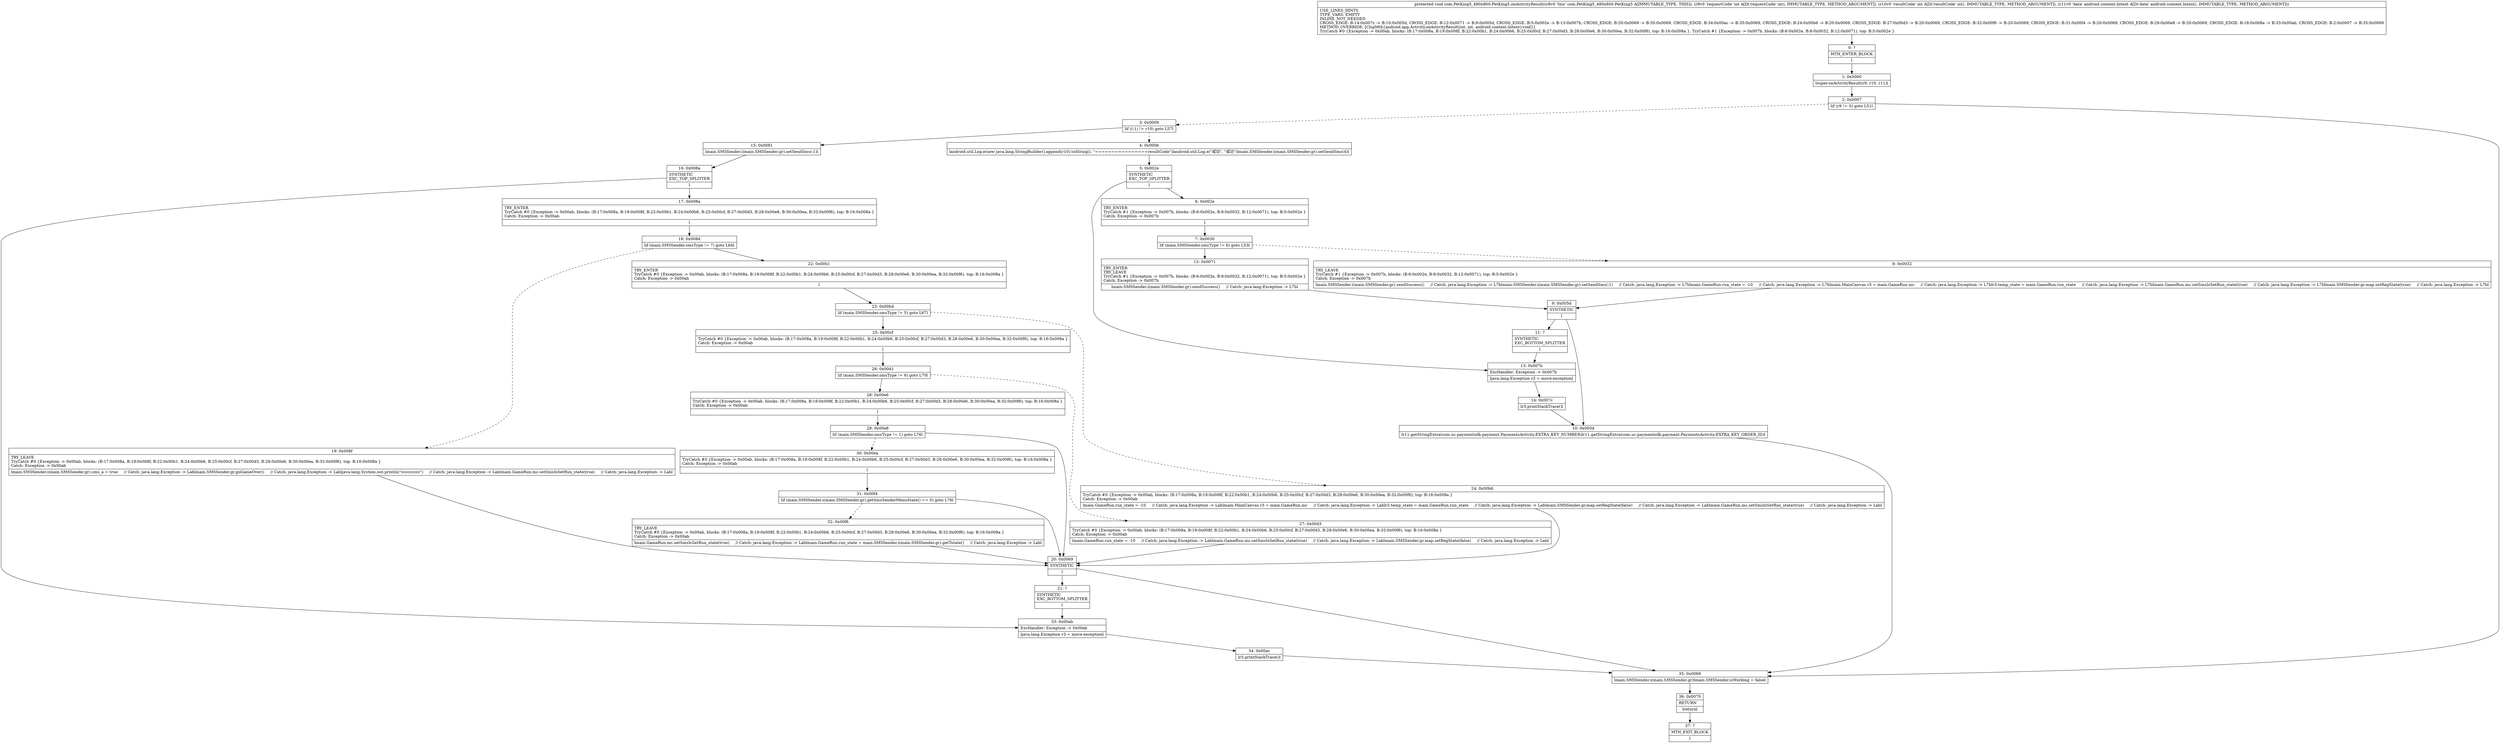 digraph "CFG forcom.PetKing5_480x800.PetKing5.onActivityResult(IILandroid\/content\/Intent;)V" {
Node_0 [shape=record,label="{0\:\ ?|MTH_ENTER_BLOCK\l|l}"];
Node_1 [shape=record,label="{1\:\ 0x0000|lsuper.onActivityResult(r9, r10, r11)l}"];
Node_2 [shape=record,label="{2\:\ 0x0007|lif (r9 != 0) goto L51l}"];
Node_3 [shape=record,label="{3\:\ 0x0009|lif ((\-1) != r10) goto L57l}"];
Node_4 [shape=record,label="{4\:\ 0x000b|landroid.util.Log.e(new java.lang.StringBuilder().append(r10).toString(), \"================resultCode\")landroid.util.Log.e(\"成功\", \"成功\")lmain.SMSSender.i(main.SMSSender.gr).setSendSms(4)l}"];
Node_5 [shape=record,label="{5\:\ 0x002e|SYNTHETIC\lEXC_TOP_SPLITTER\l|l}"];
Node_6 [shape=record,label="{6\:\ 0x002e|TRY_ENTER\lTryCatch #1 \{Exception \-\> 0x007b, blocks: (B:6:0x002e, B:8:0x0032, B:12:0x0071), top: B:5:0x002e \}\lCatch: Exception \-\> 0x007b\l|l}"];
Node_7 [shape=record,label="{7\:\ 0x0030|lif (main.SMSSender.smsType != 6) goto L53l}"];
Node_8 [shape=record,label="{8\:\ 0x0032|TRY_LEAVE\lTryCatch #1 \{Exception \-\> 0x007b, blocks: (B:6:0x002e, B:8:0x0032, B:12:0x0071), top: B:5:0x002e \}\lCatch: Exception \-\> 0x007b\l|lmain.SMSSender.i(main.SMSSender.gr).sendSuccess()     \/\/ Catch: java.lang.Exception \-\> L7blmain.SMSSender.i(main.SMSSender.gr).setSendSms(\-1)     \/\/ Catch: java.lang.Exception \-\> L7blmain.GameRun.run_state = \-10     \/\/ Catch: java.lang.Exception \-\> L7blmain.MainCanvas r3 = main.GameRun.mc     \/\/ Catch: java.lang.Exception \-\> L7blr3.temp_state = main.GameRun.run_state     \/\/ Catch: java.lang.Exception \-\> L7blmain.GameRun.mc.setSmsIsSetRun_state(true)     \/\/ Catch: java.lang.Exception \-\> L7blmain.SMSSender.gr.map.setRegState(true)     \/\/ Catch: java.lang.Exception \-\> L7bl}"];
Node_9 [shape=record,label="{9\:\ 0x005d|SYNTHETIC\l|l}"];
Node_10 [shape=record,label="{10\:\ 0x005d|lr11.getStringExtra(com.uc.paymentsdk.payment.PaymentsActivity.EXTRA_KEY_NUMBER)lr11.getStringExtra(com.uc.paymentsdk.payment.PaymentsActivity.EXTRA_KEY_ORDER_ID)l}"];
Node_11 [shape=record,label="{11\:\ ?|SYNTHETIC\lEXC_BOTTOM_SPLITTER\l|l}"];
Node_12 [shape=record,label="{12\:\ 0x0071|TRY_ENTER\lTRY_LEAVE\lTryCatch #1 \{Exception \-\> 0x007b, blocks: (B:6:0x002e, B:8:0x0032, B:12:0x0071), top: B:5:0x002e \}\lCatch: Exception \-\> 0x007b\l|lmain.SMSSender.i(main.SMSSender.gr).sendSuccess()     \/\/ Catch: java.lang.Exception \-\> L7bl}"];
Node_13 [shape=record,label="{13\:\ 0x007b|ExcHandler: Exception \-\> 0x007b\l|ljava.lang.Exception r3 = move\-exceptionl}"];
Node_14 [shape=record,label="{14\:\ 0x007c|lr3.printStackTrace()l}"];
Node_15 [shape=record,label="{15\:\ 0x0081|lmain.SMSSender.i(main.SMSSender.gr).setSendSms(\-1)l}"];
Node_16 [shape=record,label="{16\:\ 0x008a|SYNTHETIC\lEXC_TOP_SPLITTER\l|l}"];
Node_17 [shape=record,label="{17\:\ 0x008a|TRY_ENTER\lTryCatch #0 \{Exception \-\> 0x00ab, blocks: (B:17:0x008a, B:19:0x008f, B:22:0x00b1, B:24:0x00b6, B:25:0x00cf, B:27:0x00d3, B:28:0x00e6, B:30:0x00ea, B:32:0x00f6), top: B:16:0x008a \}\lCatch: Exception \-\> 0x00ab\l|l}"];
Node_18 [shape=record,label="{18\:\ 0x008d|lif (main.SMSSender.smsType != 7) goto L64l}"];
Node_19 [shape=record,label="{19\:\ 0x008f|TRY_LEAVE\lTryCatch #0 \{Exception \-\> 0x00ab, blocks: (B:17:0x008a, B:19:0x008f, B:22:0x00b1, B:24:0x00b6, B:25:0x00cf, B:27:0x00d3, B:28:0x00e6, B:30:0x00ea, B:32:0x00f6), top: B:16:0x008a \}\lCatch: Exception \-\> 0x00ab\l|lmain.SMSSender.i(main.SMSSender.gr).sms_a = true     \/\/ Catch: java.lang.Exception \-\> Lablmain.SMSSender.gr.goGameOver()     \/\/ Catch: java.lang.Exception \-\> Labljava.lang.System.out.println(\"ccccccccc\")     \/\/ Catch: java.lang.Exception \-\> Lablmain.GameRun.mc.setSmsIsSetRun_state(true)     \/\/ Catch: java.lang.Exception \-\> Labl}"];
Node_20 [shape=record,label="{20\:\ 0x0069|SYNTHETIC\l|l}"];
Node_21 [shape=record,label="{21\:\ ?|SYNTHETIC\lEXC_BOTTOM_SPLITTER\l|l}"];
Node_22 [shape=record,label="{22\:\ 0x00b1|TRY_ENTER\lTryCatch #0 \{Exception \-\> 0x00ab, blocks: (B:17:0x008a, B:19:0x008f, B:22:0x00b1, B:24:0x00b6, B:25:0x00cf, B:27:0x00d3, B:28:0x00e6, B:30:0x00ea, B:32:0x00f6), top: B:16:0x008a \}\lCatch: Exception \-\> 0x00ab\l|l}"];
Node_23 [shape=record,label="{23\:\ 0x00b4|lif (main.SMSSender.smsType != 5) goto L67l}"];
Node_24 [shape=record,label="{24\:\ 0x00b6|TryCatch #0 \{Exception \-\> 0x00ab, blocks: (B:17:0x008a, B:19:0x008f, B:22:0x00b1, B:24:0x00b6, B:25:0x00cf, B:27:0x00d3, B:28:0x00e6, B:30:0x00ea, B:32:0x00f6), top: B:16:0x008a \}\lCatch: Exception \-\> 0x00ab\l|lmain.GameRun.run_state = \-10     \/\/ Catch: java.lang.Exception \-\> Lablmain.MainCanvas r3 = main.GameRun.mc     \/\/ Catch: java.lang.Exception \-\> Lablr3.temp_state = main.GameRun.run_state     \/\/ Catch: java.lang.Exception \-\> Lablmain.SMSSender.gr.map.setRegState(false)     \/\/ Catch: java.lang.Exception \-\> Lablmain.GameRun.mc.setSmsIsSetRun_state(true)     \/\/ Catch: java.lang.Exception \-\> Labl}"];
Node_25 [shape=record,label="{25\:\ 0x00cf|TryCatch #0 \{Exception \-\> 0x00ab, blocks: (B:17:0x008a, B:19:0x008f, B:22:0x00b1, B:24:0x00b6, B:25:0x00cf, B:27:0x00d3, B:28:0x00e6, B:30:0x00ea, B:32:0x00f6), top: B:16:0x008a \}\lCatch: Exception \-\> 0x00ab\l|l}"];
Node_26 [shape=record,label="{26\:\ 0x00d1|lif (main.SMSSender.smsType != 6) goto L70l}"];
Node_27 [shape=record,label="{27\:\ 0x00d3|TryCatch #0 \{Exception \-\> 0x00ab, blocks: (B:17:0x008a, B:19:0x008f, B:22:0x00b1, B:24:0x00b6, B:25:0x00cf, B:27:0x00d3, B:28:0x00e6, B:30:0x00ea, B:32:0x00f6), top: B:16:0x008a \}\lCatch: Exception \-\> 0x00ab\l|lmain.GameRun.run_state = \-10     \/\/ Catch: java.lang.Exception \-\> Lablmain.GameRun.mc.setSmsIsSetRun_state(true)     \/\/ Catch: java.lang.Exception \-\> Lablmain.SMSSender.gr.map.setRegState(false)     \/\/ Catch: java.lang.Exception \-\> Labl}"];
Node_28 [shape=record,label="{28\:\ 0x00e6|TryCatch #0 \{Exception \-\> 0x00ab, blocks: (B:17:0x008a, B:19:0x008f, B:22:0x00b1, B:24:0x00b6, B:25:0x00cf, B:27:0x00d3, B:28:0x00e6, B:30:0x00ea, B:32:0x00f6), top: B:16:0x008a \}\lCatch: Exception \-\> 0x00ab\l|l}"];
Node_29 [shape=record,label="{29\:\ 0x00e8|lif (main.SMSSender.smsType != 1) goto L76l}"];
Node_30 [shape=record,label="{30\:\ 0x00ea|TryCatch #0 \{Exception \-\> 0x00ab, blocks: (B:17:0x008a, B:19:0x008f, B:22:0x00b1, B:24:0x00b6, B:25:0x00cf, B:27:0x00d3, B:28:0x00e6, B:30:0x00ea, B:32:0x00f6), top: B:16:0x008a \}\lCatch: Exception \-\> 0x00ab\l|l}"];
Node_31 [shape=record,label="{31\:\ 0x00f4|lif (main.SMSSender.i(main.SMSSender.gr).getSmsSenderMenuState() == 0) goto L76l}"];
Node_32 [shape=record,label="{32\:\ 0x00f6|TRY_LEAVE\lTryCatch #0 \{Exception \-\> 0x00ab, blocks: (B:17:0x008a, B:19:0x008f, B:22:0x00b1, B:24:0x00b6, B:25:0x00cf, B:27:0x00d3, B:28:0x00e6, B:30:0x00ea, B:32:0x00f6), top: B:16:0x008a \}\lCatch: Exception \-\> 0x00ab\l|lmain.GameRun.mc.setSmsIsSetRun_state(true)     \/\/ Catch: java.lang.Exception \-\> Lablmain.GameRun.run_state = main.SMSSender.i(main.SMSSender.gr).getTstate()     \/\/ Catch: java.lang.Exception \-\> Labl}"];
Node_33 [shape=record,label="{33\:\ 0x00ab|ExcHandler: Exception \-\> 0x00ab\l|ljava.lang.Exception r3 = move\-exceptionl}"];
Node_34 [shape=record,label="{34\:\ 0x00ac|lr3.printStackTrace()l}"];
Node_35 [shape=record,label="{35\:\ 0x0069|lmain.SMSSender.i(main.SMSSender.gr)lmain.SMSSender.isWorking = falsel}"];
Node_36 [shape=record,label="{36\:\ 0x0070|RETURN\l|lreturnl}"];
Node_37 [shape=record,label="{37\:\ ?|MTH_EXIT_BLOCK\l|l}"];
MethodNode[shape=record,label="{protected void com.PetKing5_480x800.PetKing5.onActivityResult((r8v0 'this' com.PetKing5_480x800.PetKing5 A[IMMUTABLE_TYPE, THIS]), (r9v0 'requestCode' int A[D('requestCode' int), IMMUTABLE_TYPE, METHOD_ARGUMENT]), (r10v0 'resultCode' int A[D('resultCode' int), IMMUTABLE_TYPE, METHOD_ARGUMENT]), (r11v0 'data' android.content.Intent A[D('data' android.content.Intent), IMMUTABLE_TYPE, METHOD_ARGUMENT]))  | USE_LINES_HINTS\lTYPE_VARS: EMPTY\lINLINE_NOT_NEEDED\lCROSS_EDGE: B:14:0x007c \-\> B:10:0x005d, CROSS_EDGE: B:12:0x0071 \-\> B:9:0x005d, CROSS_EDGE: B:5:0x002e \-\> B:13:0x007b, CROSS_EDGE: B:20:0x0069 \-\> B:35:0x0069, CROSS_EDGE: B:34:0x00ac \-\> B:35:0x0069, CROSS_EDGE: B:24:0x00b6 \-\> B:20:0x0069, CROSS_EDGE: B:27:0x00d3 \-\> B:20:0x0069, CROSS_EDGE: B:32:0x00f6 \-\> B:20:0x0069, CROSS_EDGE: B:31:0x00f4 \-\> B:20:0x0069, CROSS_EDGE: B:29:0x00e8 \-\> B:20:0x0069, CROSS_EDGE: B:16:0x008a \-\> B:33:0x00ab, CROSS_EDGE: B:2:0x0007 \-\> B:35:0x0069\lMETHOD_OVERRIDE: [ClspMth\{android.app.Activity.onActivityResult(int, int, android.content.Intent):void\}]\lTryCatch #0 \{Exception \-\> 0x00ab, blocks: (B:17:0x008a, B:19:0x008f, B:22:0x00b1, B:24:0x00b6, B:25:0x00cf, B:27:0x00d3, B:28:0x00e6, B:30:0x00ea, B:32:0x00f6), top: B:16:0x008a \}, TryCatch #1 \{Exception \-\> 0x007b, blocks: (B:6:0x002e, B:8:0x0032, B:12:0x0071), top: B:5:0x002e \}\l}"];
MethodNode -> Node_0;
Node_0 -> Node_1;
Node_1 -> Node_2;
Node_2 -> Node_3[style=dashed];
Node_2 -> Node_35;
Node_3 -> Node_4[style=dashed];
Node_3 -> Node_15;
Node_4 -> Node_5;
Node_5 -> Node_6;
Node_5 -> Node_13;
Node_6 -> Node_7;
Node_7 -> Node_8[style=dashed];
Node_7 -> Node_12;
Node_8 -> Node_9;
Node_9 -> Node_10;
Node_9 -> Node_11;
Node_10 -> Node_35;
Node_11 -> Node_13;
Node_12 -> Node_9;
Node_13 -> Node_14;
Node_14 -> Node_10;
Node_15 -> Node_16;
Node_16 -> Node_17;
Node_16 -> Node_33;
Node_17 -> Node_18;
Node_18 -> Node_19[style=dashed];
Node_18 -> Node_22;
Node_19 -> Node_20;
Node_20 -> Node_35;
Node_20 -> Node_21;
Node_21 -> Node_33;
Node_22 -> Node_23;
Node_23 -> Node_24[style=dashed];
Node_23 -> Node_25;
Node_24 -> Node_20;
Node_25 -> Node_26;
Node_26 -> Node_27[style=dashed];
Node_26 -> Node_28;
Node_27 -> Node_20;
Node_28 -> Node_29;
Node_29 -> Node_30[style=dashed];
Node_29 -> Node_20;
Node_30 -> Node_31;
Node_31 -> Node_32[style=dashed];
Node_31 -> Node_20;
Node_32 -> Node_20;
Node_33 -> Node_34;
Node_34 -> Node_35;
Node_35 -> Node_36;
Node_36 -> Node_37;
}

